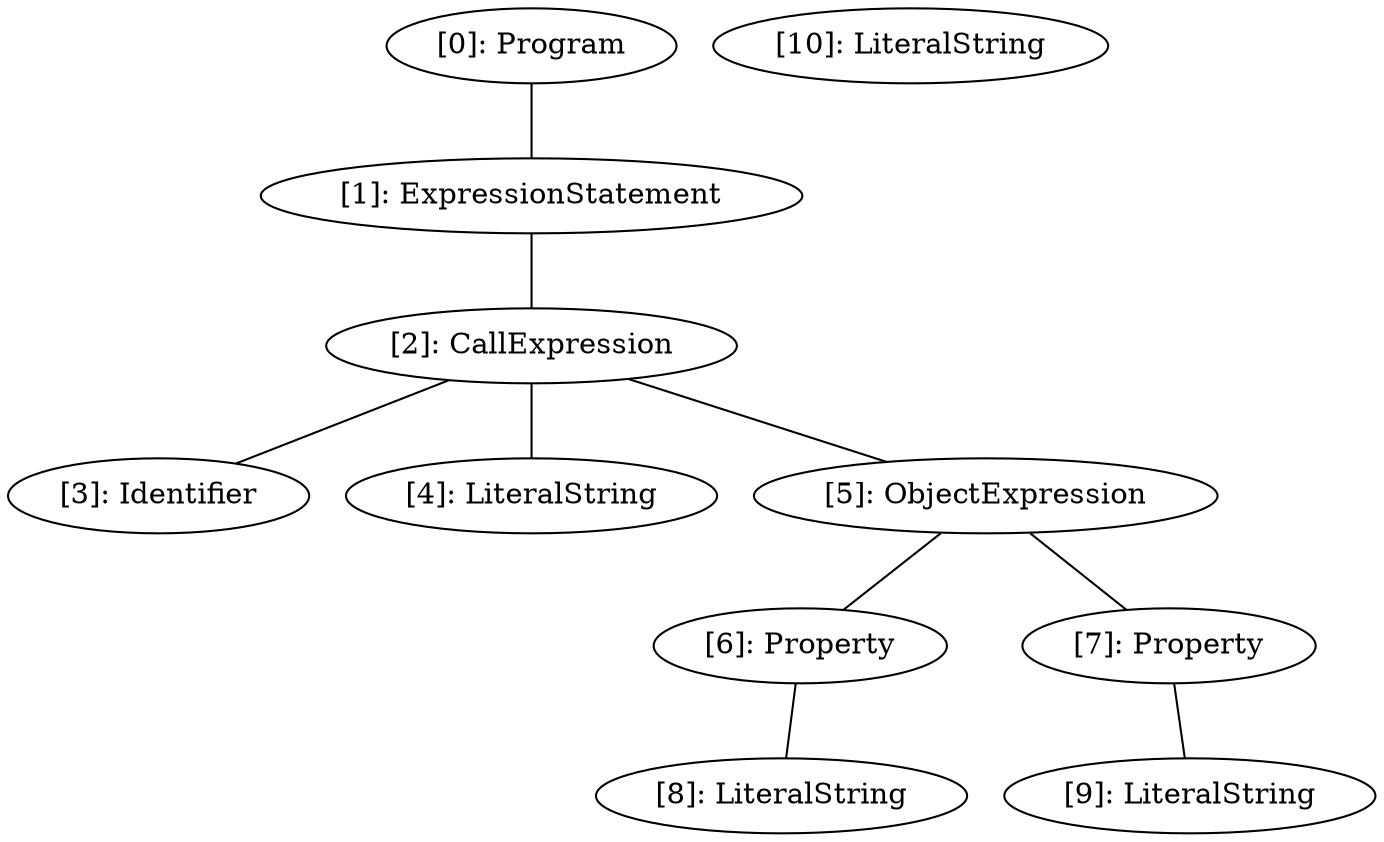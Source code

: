 // Result
graph {
	0 [label="[0]: Program"]
	1 [label="[1]: ExpressionStatement"]
	2 [label="[2]: CallExpression"]
	3 [label="[3]: Identifier"]
	4 [label="[4]: LiteralString"]
	5 [label="[5]: ObjectExpression"]
	6 [label="[6]: Property"]
	7 [label="[7]: Property"]
	8 [label="[8]: LiteralString"]
	9 [label="[9]: LiteralString"]
	10 [label="[10]: LiteralString"]
	0 -- 1
	1 -- 2
	2 -- 3
	2 -- 4
	2 -- 5
	5 -- 6
	5 -- 7
	6 -- 8
	7 -- 9
}

